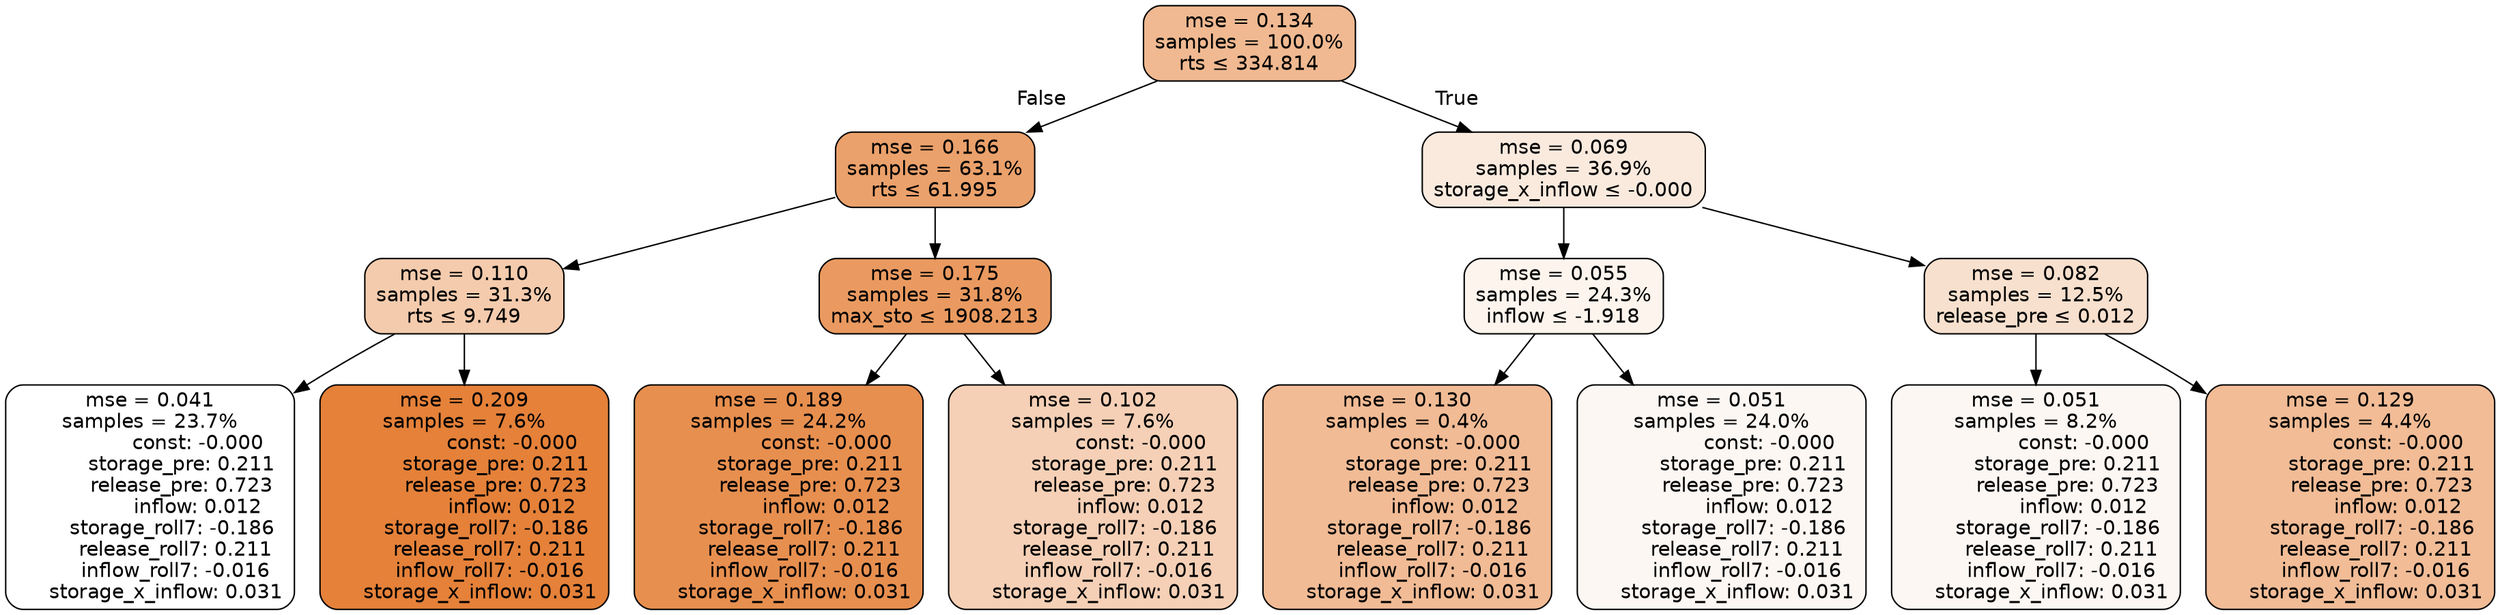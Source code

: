 digraph tree {
node [shape=rectangle, style="filled, rounded", color="black", fontname=helvetica] ;
edge [fontname=helvetica] ;
	"0" [label="mse = 0.134
samples = 100.0%
rts &le; 334.814", fillcolor="#f0b991"]
	"1" [label="mse = 0.166
samples = 63.1%
rts &le; 61.995", fillcolor="#eba16b"]
	"2" [label="mse = 0.110
samples = 31.3%
rts &le; 9.749", fillcolor="#f4cbad"]
	"3" [label="mse = 0.041
samples = 23.7%
               const: -0.000
          storage_pre: 0.211
          release_pre: 0.723
               inflow: 0.012
       storage_roll7: -0.186
        release_roll7: 0.211
        inflow_roll7: -0.016
     storage_x_inflow: 0.031", fillcolor="#ffffff"]
	"4" [label="mse = 0.209
samples = 7.6%
               const: -0.000
          storage_pre: 0.211
          release_pre: 0.723
               inflow: 0.012
       storage_roll7: -0.186
        release_roll7: 0.211
        inflow_roll7: -0.016
     storage_x_inflow: 0.031", fillcolor="#e58139"]
	"5" [label="mse = 0.175
samples = 31.8%
max_sto &le; 1908.213", fillcolor="#ea9a60"]
	"6" [label="mse = 0.189
samples = 24.2%
               const: -0.000
          storage_pre: 0.211
          release_pre: 0.723
               inflow: 0.012
       storage_roll7: -0.186
        release_roll7: 0.211
        inflow_roll7: -0.016
     storage_x_inflow: 0.031", fillcolor="#e78f4f"]
	"7" [label="mse = 0.102
samples = 7.6%
               const: -0.000
          storage_pre: 0.211
          release_pre: 0.723
               inflow: 0.012
       storage_roll7: -0.186
        release_roll7: 0.211
        inflow_roll7: -0.016
     storage_x_inflow: 0.031", fillcolor="#f5d0b6"]
	"8" [label="mse = 0.069
samples = 36.9%
storage_x_inflow &le; -0.000", fillcolor="#faeade"]
	"9" [label="mse = 0.055
samples = 24.3%
inflow &le; -1.918", fillcolor="#fcf4ed"]
	"10" [label="mse = 0.130
samples = 0.4%
               const: -0.000
          storage_pre: 0.211
          release_pre: 0.723
               inflow: 0.012
       storage_roll7: -0.186
        release_roll7: 0.211
        inflow_roll7: -0.016
     storage_x_inflow: 0.031", fillcolor="#f1bb95"]
	"11" [label="mse = 0.051
samples = 24.0%
               const: -0.000
          storage_pre: 0.211
          release_pre: 0.723
               inflow: 0.012
       storage_roll7: -0.186
        release_roll7: 0.211
        inflow_roll7: -0.016
     storage_x_inflow: 0.031", fillcolor="#fdf7f3"]
	"12" [label="mse = 0.082
samples = 12.5%
release_pre &le; 0.012", fillcolor="#f8e0ce"]
	"13" [label="mse = 0.051
samples = 8.2%
               const: -0.000
          storage_pre: 0.211
          release_pre: 0.723
               inflow: 0.012
       storage_roll7: -0.186
        release_roll7: 0.211
        inflow_roll7: -0.016
     storage_x_inflow: 0.031", fillcolor="#fdf7f3"]
	"14" [label="mse = 0.129
samples = 4.4%
               const: -0.000
          storage_pre: 0.211
          release_pre: 0.723
               inflow: 0.012
       storage_roll7: -0.186
        release_roll7: 0.211
        inflow_roll7: -0.016
     storage_x_inflow: 0.031", fillcolor="#f1bc96"]

	"0" -> "1" [labeldistance=2.5, labelangle=45, headlabel="False"]
	"1" -> "2"
	"2" -> "3"
	"2" -> "4"
	"1" -> "5"
	"5" -> "6"
	"5" -> "7"
	"0" -> "8" [labeldistance=2.5, labelangle=-45, headlabel="True"]
	"8" -> "9"
	"9" -> "10"
	"9" -> "11"
	"8" -> "12"
	"12" -> "13"
	"12" -> "14"
}